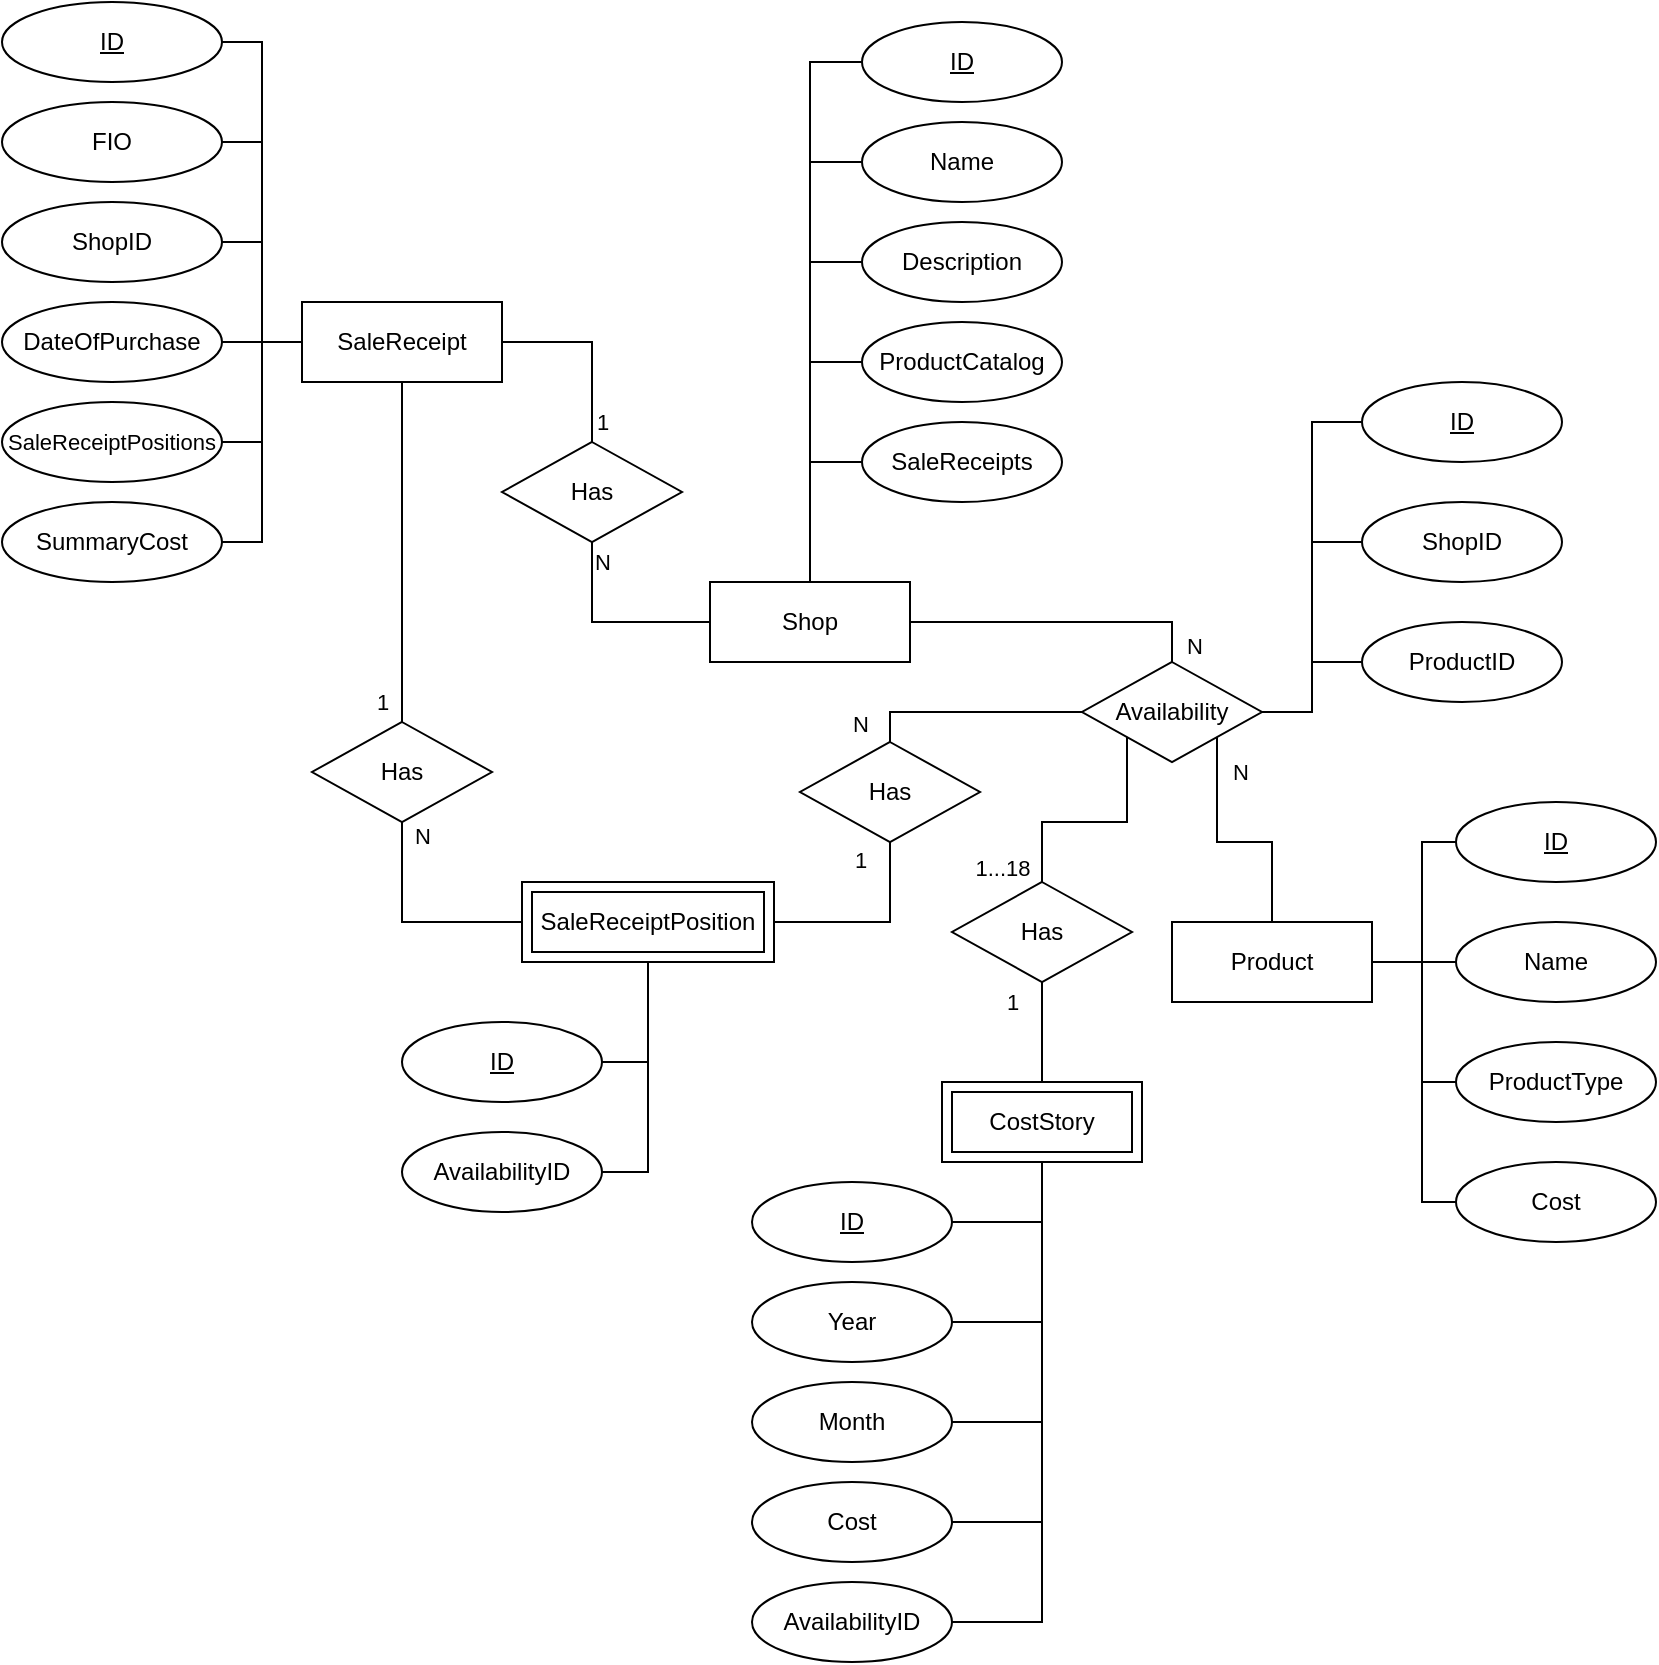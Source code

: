 <mxfile version="16.5.1" type="device"><diagram id="wQ1o6pGlBWSBRa1OvJjj" name="Страница 1"><mxGraphModel dx="1102" dy="865" grid="1" gridSize="10" guides="1" tooltips="1" connect="1" arrows="1" fold="1" page="1" pageScale="1" pageWidth="827" pageHeight="1169" math="0" shadow="0"><root><mxCell id="0"/><mxCell id="1" parent="0"/><mxCell id="YRElEjRcTY8QlFEJpvM5-30" value="1" style="edgeStyle=orthogonalEdgeStyle;rounded=0;orthogonalLoop=1;jettySize=auto;html=1;exitX=0.5;exitY=1;exitDx=0;exitDy=0;entryX=0.5;entryY=0;entryDx=0;entryDy=0;endArrow=none;endFill=0;" parent="1" source="YRElEjRcTY8QlFEJpvM5-1" target="YRElEjRcTY8QlFEJpvM5-28" edge="1"><mxGeometry x="0.882" y="-10" relative="1" as="geometry"><mxPoint as="offset"/></mxGeometry></mxCell><mxCell id="YRElEjRcTY8QlFEJpvM5-78" style="edgeStyle=orthogonalEdgeStyle;rounded=0;orthogonalLoop=1;jettySize=auto;html=1;exitX=1;exitY=0.5;exitDx=0;exitDy=0;entryX=0.5;entryY=0;entryDx=0;entryDy=0;endArrow=none;endFill=0;" parent="1" source="YRElEjRcTY8QlFEJpvM5-1" target="YRElEjRcTY8QlFEJpvM5-29" edge="1"><mxGeometry relative="1" as="geometry"/></mxCell><mxCell id="YRElEjRcTY8QlFEJpvM5-79" value="1" style="edgeLabel;html=1;align=center;verticalAlign=middle;resizable=0;points=[];" parent="YRElEjRcTY8QlFEJpvM5-78" vertex="1" connectable="0"><mxGeometry x="0.263" y="2" relative="1" as="geometry"><mxPoint x="3" y="25" as="offset"/></mxGeometry></mxCell><mxCell id="YRElEjRcTY8QlFEJpvM5-1" value="SaleReceipt" style="whiteSpace=wrap;html=1;align=center;" parent="1" vertex="1"><mxGeometry x="150" y="150" width="100" height="40" as="geometry"/></mxCell><mxCell id="YRElEjRcTY8QlFEJpvM5-62" value="N" style="edgeStyle=orthogonalEdgeStyle;rounded=0;orthogonalLoop=1;jettySize=auto;html=1;exitX=1;exitY=0.5;exitDx=0;exitDy=0;entryX=0.5;entryY=0;entryDx=0;entryDy=0;endArrow=none;endFill=0;" parent="1" source="YRElEjRcTY8QlFEJpvM5-2" target="YRElEjRcTY8QlFEJpvM5-81" edge="1"><mxGeometry x="0.897" y="11" relative="1" as="geometry"><mxPoint x="629" y="330" as="targetPoint"/><Array as="points"><mxPoint x="585" y="310"/></Array><mxPoint as="offset"/></mxGeometry></mxCell><mxCell id="YRElEjRcTY8QlFEJpvM5-2" value="Shop" style="whiteSpace=wrap;html=1;align=center;" parent="1" vertex="1"><mxGeometry x="354" y="290" width="100" height="40" as="geometry"/></mxCell><mxCell id="YRElEjRcTY8QlFEJpvM5-3" value="Product" style="whiteSpace=wrap;html=1;align=center;" parent="1" vertex="1"><mxGeometry x="585" y="460" width="100" height="40" as="geometry"/></mxCell><mxCell id="YRElEjRcTY8QlFEJpvM5-11" style="edgeStyle=orthogonalEdgeStyle;rounded=0;orthogonalLoop=1;jettySize=auto;html=1;exitX=0;exitY=0.5;exitDx=0;exitDy=0;entryX=0.5;entryY=0;entryDx=0;entryDy=0;endArrow=none;endFill=0;" parent="1" source="YRElEjRcTY8QlFEJpvM5-6" target="YRElEjRcTY8QlFEJpvM5-2" edge="1"><mxGeometry relative="1" as="geometry"/></mxCell><mxCell id="YRElEjRcTY8QlFEJpvM5-6" value="ID" style="ellipse;whiteSpace=wrap;html=1;align=center;fontStyle=4;" parent="1" vertex="1"><mxGeometry x="430" y="10" width="100" height="40" as="geometry"/></mxCell><mxCell id="YRElEjRcTY8QlFEJpvM5-12" style="edgeStyle=orthogonalEdgeStyle;rounded=0;orthogonalLoop=1;jettySize=auto;html=1;exitX=0;exitY=0.5;exitDx=0;exitDy=0;entryX=0.5;entryY=0;entryDx=0;entryDy=0;endArrow=none;endFill=0;" parent="1" source="YRElEjRcTY8QlFEJpvM5-7" target="YRElEjRcTY8QlFEJpvM5-2" edge="1"><mxGeometry relative="1" as="geometry"/></mxCell><mxCell id="YRElEjRcTY8QlFEJpvM5-7" value="Name" style="ellipse;whiteSpace=wrap;html=1;align=center;" parent="1" vertex="1"><mxGeometry x="430" y="60" width="100" height="40" as="geometry"/></mxCell><mxCell id="YRElEjRcTY8QlFEJpvM5-13" style="edgeStyle=orthogonalEdgeStyle;rounded=0;orthogonalLoop=1;jettySize=auto;html=1;exitX=0;exitY=0.5;exitDx=0;exitDy=0;endArrow=none;endFill=0;entryX=0.5;entryY=0;entryDx=0;entryDy=0;" parent="1" source="YRElEjRcTY8QlFEJpvM5-8" target="YRElEjRcTY8QlFEJpvM5-2" edge="1"><mxGeometry relative="1" as="geometry"><mxPoint x="410" y="270" as="targetPoint"/></mxGeometry></mxCell><mxCell id="YRElEjRcTY8QlFEJpvM5-8" value="Description" style="ellipse;whiteSpace=wrap;html=1;align=center;" parent="1" vertex="1"><mxGeometry x="430" y="110" width="100" height="40" as="geometry"/></mxCell><mxCell id="YRElEjRcTY8QlFEJpvM5-14" style="edgeStyle=orthogonalEdgeStyle;rounded=0;orthogonalLoop=1;jettySize=auto;html=1;exitX=0;exitY=0.5;exitDx=0;exitDy=0;entryX=0.5;entryY=0;entryDx=0;entryDy=0;endArrow=none;endFill=0;" parent="1" source="YRElEjRcTY8QlFEJpvM5-9" target="YRElEjRcTY8QlFEJpvM5-2" edge="1"><mxGeometry relative="1" as="geometry"/></mxCell><mxCell id="YRElEjRcTY8QlFEJpvM5-9" value="ProductCatalog" style="ellipse;whiteSpace=wrap;html=1;align=center;" parent="1" vertex="1"><mxGeometry x="430" y="160" width="100" height="40" as="geometry"/></mxCell><mxCell id="YRElEjRcTY8QlFEJpvM5-15" style="edgeStyle=orthogonalEdgeStyle;rounded=0;orthogonalLoop=1;jettySize=auto;html=1;exitX=0;exitY=0.5;exitDx=0;exitDy=0;entryX=0.5;entryY=0;entryDx=0;entryDy=0;endArrow=none;endFill=0;" parent="1" source="YRElEjRcTY8QlFEJpvM5-10" target="YRElEjRcTY8QlFEJpvM5-2" edge="1"><mxGeometry relative="1" as="geometry"/></mxCell><mxCell id="YRElEjRcTY8QlFEJpvM5-10" value="SaleReceipts" style="ellipse;whiteSpace=wrap;html=1;align=center;" parent="1" vertex="1"><mxGeometry x="430" y="210" width="100" height="40" as="geometry"/></mxCell><mxCell id="YRElEjRcTY8QlFEJpvM5-17" style="edgeStyle=orthogonalEdgeStyle;rounded=0;orthogonalLoop=1;jettySize=auto;html=1;exitX=1;exitY=0.5;exitDx=0;exitDy=0;entryX=0;entryY=0.5;entryDx=0;entryDy=0;endArrow=none;endFill=0;" parent="1" source="YRElEjRcTY8QlFEJpvM5-16" target="YRElEjRcTY8QlFEJpvM5-1" edge="1"><mxGeometry relative="1" as="geometry"/></mxCell><mxCell id="YRElEjRcTY8QlFEJpvM5-16" value="ID" style="ellipse;whiteSpace=wrap;html=1;align=center;fontStyle=4;" parent="1" vertex="1"><mxGeometry width="110" height="40" as="geometry"/></mxCell><mxCell id="YRElEjRcTY8QlFEJpvM5-24" style="edgeStyle=orthogonalEdgeStyle;rounded=0;orthogonalLoop=1;jettySize=auto;html=1;exitX=1;exitY=0.5;exitDx=0;exitDy=0;entryX=0;entryY=0.5;entryDx=0;entryDy=0;endArrow=none;endFill=0;" parent="1" source="YRElEjRcTY8QlFEJpvM5-18" target="YRElEjRcTY8QlFEJpvM5-1" edge="1"><mxGeometry relative="1" as="geometry"/></mxCell><mxCell id="YRElEjRcTY8QlFEJpvM5-18" value="FIO" style="ellipse;whiteSpace=wrap;html=1;align=center;" parent="1" vertex="1"><mxGeometry y="50" width="110" height="40" as="geometry"/></mxCell><mxCell id="YRElEjRcTY8QlFEJpvM5-25" style="edgeStyle=orthogonalEdgeStyle;rounded=0;orthogonalLoop=1;jettySize=auto;html=1;exitX=1;exitY=0.5;exitDx=0;exitDy=0;endArrow=none;endFill=0;entryX=0;entryY=0.5;entryDx=0;entryDy=0;" parent="1" source="YRElEjRcTY8QlFEJpvM5-19" target="YRElEjRcTY8QlFEJpvM5-1" edge="1"><mxGeometry relative="1" as="geometry"><mxPoint x="140" y="150" as="targetPoint"/></mxGeometry></mxCell><mxCell id="YRElEjRcTY8QlFEJpvM5-19" value="ShopID" style="ellipse;whiteSpace=wrap;html=1;align=center;" parent="1" vertex="1"><mxGeometry y="100" width="110" height="40" as="geometry"/></mxCell><mxCell id="YRElEjRcTY8QlFEJpvM5-26" style="edgeStyle=orthogonalEdgeStyle;rounded=0;orthogonalLoop=1;jettySize=auto;html=1;exitX=1;exitY=0.5;exitDx=0;exitDy=0;entryX=0;entryY=0.5;entryDx=0;entryDy=0;endArrow=none;endFill=0;" parent="1" source="YRElEjRcTY8QlFEJpvM5-20" target="YRElEjRcTY8QlFEJpvM5-1" edge="1"><mxGeometry relative="1" as="geometry"/></mxCell><mxCell id="YRElEjRcTY8QlFEJpvM5-20" value="DateOfPurchase" style="ellipse;whiteSpace=wrap;html=1;align=center;" parent="1" vertex="1"><mxGeometry y="150" width="110" height="40" as="geometry"/></mxCell><mxCell id="YRElEjRcTY8QlFEJpvM5-23" style="edgeStyle=orthogonalEdgeStyle;rounded=0;orthogonalLoop=1;jettySize=auto;html=1;exitX=1;exitY=0.5;exitDx=0;exitDy=0;entryX=0;entryY=0.5;entryDx=0;entryDy=0;endArrow=none;endFill=0;" parent="1" source="YRElEjRcTY8QlFEJpvM5-21" target="YRElEjRcTY8QlFEJpvM5-1" edge="1"><mxGeometry relative="1" as="geometry"/></mxCell><mxCell id="YRElEjRcTY8QlFEJpvM5-21" value="&lt;font style=&quot;font-size: 11px&quot;&gt;SaleReceiptPositions&lt;/font&gt;" style="ellipse;whiteSpace=wrap;html=1;align=center;" parent="1" vertex="1"><mxGeometry y="200" width="110" height="40" as="geometry"/></mxCell><mxCell id="YRElEjRcTY8QlFEJpvM5-27" style="edgeStyle=orthogonalEdgeStyle;rounded=0;orthogonalLoop=1;jettySize=auto;html=1;exitX=1;exitY=0.5;exitDx=0;exitDy=0;entryX=0;entryY=0.5;entryDx=0;entryDy=0;endArrow=none;endFill=0;" parent="1" source="YRElEjRcTY8QlFEJpvM5-22" target="YRElEjRcTY8QlFEJpvM5-1" edge="1"><mxGeometry relative="1" as="geometry"/></mxCell><mxCell id="YRElEjRcTY8QlFEJpvM5-22" value="SummaryCost" style="ellipse;whiteSpace=wrap;html=1;align=center;" parent="1" vertex="1"><mxGeometry y="250" width="110" height="40" as="geometry"/></mxCell><mxCell id="YRElEjRcTY8QlFEJpvM5-33" value="N" style="edgeStyle=orthogonalEdgeStyle;rounded=0;orthogonalLoop=1;jettySize=auto;html=1;exitX=0.5;exitY=1;exitDx=0;exitDy=0;entryX=0;entryY=0.5;entryDx=0;entryDy=0;endArrow=none;endFill=0;" parent="1" source="YRElEjRcTY8QlFEJpvM5-28" target="YRElEjRcTY8QlFEJpvM5-32" edge="1"><mxGeometry x="-0.875" y="10" relative="1" as="geometry"><mxPoint as="offset"/></mxGeometry></mxCell><mxCell id="YRElEjRcTY8QlFEJpvM5-28" value="Has" style="shape=rhombus;perimeter=rhombusPerimeter;whiteSpace=wrap;html=1;align=center;" parent="1" vertex="1"><mxGeometry x="155" y="360" width="90" height="50" as="geometry"/></mxCell><mxCell id="YRElEjRcTY8QlFEJpvM5-37" style="edgeStyle=orthogonalEdgeStyle;rounded=0;orthogonalLoop=1;jettySize=auto;html=1;exitX=0.5;exitY=1;exitDx=0;exitDy=0;entryX=0;entryY=0.5;entryDx=0;entryDy=0;endArrow=none;endFill=0;" parent="1" source="YRElEjRcTY8QlFEJpvM5-29" target="YRElEjRcTY8QlFEJpvM5-2" edge="1"><mxGeometry relative="1" as="geometry"/></mxCell><mxCell id="YRElEjRcTY8QlFEJpvM5-80" value="N" style="edgeLabel;html=1;align=center;verticalAlign=middle;resizable=0;points=[];" parent="YRElEjRcTY8QlFEJpvM5-37" vertex="1" connectable="0"><mxGeometry x="-0.353" y="3" relative="1" as="geometry"><mxPoint x="2" y="-22" as="offset"/></mxGeometry></mxCell><mxCell id="YRElEjRcTY8QlFEJpvM5-29" value="Has" style="shape=rhombus;perimeter=rhombusPerimeter;whiteSpace=wrap;html=1;align=center;" parent="1" vertex="1"><mxGeometry x="250" y="220" width="90" height="50" as="geometry"/></mxCell><mxCell id="YRElEjRcTY8QlFEJpvM5-72" style="edgeStyle=orthogonalEdgeStyle;rounded=0;orthogonalLoop=1;jettySize=auto;html=1;exitX=0.5;exitY=1;exitDx=0;exitDy=0;entryX=1;entryY=0.5;entryDx=0;entryDy=0;endArrow=none;endFill=0;" parent="1" source="YRElEjRcTY8QlFEJpvM5-32" target="YRElEjRcTY8QlFEJpvM5-70" edge="1"><mxGeometry relative="1" as="geometry"/></mxCell><mxCell id="YRElEjRcTY8QlFEJpvM5-75" value="1" style="edgeStyle=orthogonalEdgeStyle;rounded=0;orthogonalLoop=1;jettySize=auto;html=1;exitX=1;exitY=0.5;exitDx=0;exitDy=0;entryX=0.5;entryY=1;entryDx=0;entryDy=0;endArrow=none;endFill=0;" parent="1" source="YRElEjRcTY8QlFEJpvM5-32" target="YRElEjRcTY8QlFEJpvM5-74" edge="1"><mxGeometry x="0.817" y="15" relative="1" as="geometry"><mxPoint as="offset"/></mxGeometry></mxCell><mxCell id="YRElEjRcTY8QlFEJpvM5-32" value="SaleReceiptPosition" style="shape=ext;margin=3;double=1;whiteSpace=wrap;html=1;align=center;" parent="1" vertex="1"><mxGeometry x="260" y="440" width="126" height="40" as="geometry"/></mxCell><mxCell id="YRElEjRcTY8QlFEJpvM5-42" style="edgeStyle=orthogonalEdgeStyle;rounded=0;orthogonalLoop=1;jettySize=auto;html=1;exitX=1;exitY=0.5;exitDx=0;exitDy=0;entryX=0.5;entryY=1;entryDx=0;entryDy=0;endArrow=none;endFill=0;" parent="1" source="YRElEjRcTY8QlFEJpvM5-38" target="YRElEjRcTY8QlFEJpvM5-47" edge="1"><mxGeometry relative="1" as="geometry"><mxPoint x="509" y="570" as="targetPoint"/></mxGeometry></mxCell><mxCell id="YRElEjRcTY8QlFEJpvM5-38" value="ID" style="ellipse;whiteSpace=wrap;html=1;align=center;fontStyle=4;" parent="1" vertex="1"><mxGeometry x="375" y="590" width="100" height="40" as="geometry"/></mxCell><mxCell id="YRElEjRcTY8QlFEJpvM5-43" style="edgeStyle=orthogonalEdgeStyle;rounded=0;orthogonalLoop=1;jettySize=auto;html=1;exitX=1;exitY=0.5;exitDx=0;exitDy=0;endArrow=none;endFill=0;entryX=0.5;entryY=1;entryDx=0;entryDy=0;" parent="1" source="YRElEjRcTY8QlFEJpvM5-39" target="YRElEjRcTY8QlFEJpvM5-47" edge="1"><mxGeometry relative="1" as="geometry"><mxPoint x="509" y="570" as="targetPoint"/></mxGeometry></mxCell><mxCell id="YRElEjRcTY8QlFEJpvM5-39" value="Year" style="ellipse;whiteSpace=wrap;html=1;align=center;" parent="1" vertex="1"><mxGeometry x="375" y="640" width="100" height="40" as="geometry"/></mxCell><mxCell id="YRElEjRcTY8QlFEJpvM5-44" style="edgeStyle=orthogonalEdgeStyle;rounded=0;orthogonalLoop=1;jettySize=auto;html=1;exitX=1;exitY=0.5;exitDx=0;exitDy=0;entryX=0.5;entryY=1;entryDx=0;entryDy=0;endArrow=none;endFill=0;" parent="1" source="YRElEjRcTY8QlFEJpvM5-40" target="YRElEjRcTY8QlFEJpvM5-47" edge="1"><mxGeometry relative="1" as="geometry"><mxPoint x="509" y="570" as="targetPoint"/></mxGeometry></mxCell><mxCell id="YRElEjRcTY8QlFEJpvM5-40" value="Month" style="ellipse;whiteSpace=wrap;html=1;align=center;" parent="1" vertex="1"><mxGeometry x="375" y="690" width="100" height="40" as="geometry"/></mxCell><mxCell id="YRElEjRcTY8QlFEJpvM5-45" style="edgeStyle=orthogonalEdgeStyle;rounded=0;orthogonalLoop=1;jettySize=auto;html=1;exitX=1;exitY=0.5;exitDx=0;exitDy=0;endArrow=none;endFill=0;entryX=0.5;entryY=1;entryDx=0;entryDy=0;" parent="1" source="YRElEjRcTY8QlFEJpvM5-41" target="YRElEjRcTY8QlFEJpvM5-47" edge="1"><mxGeometry relative="1" as="geometry"><mxPoint x="525" y="580" as="targetPoint"/></mxGeometry></mxCell><mxCell id="YRElEjRcTY8QlFEJpvM5-41" value="Cost" style="ellipse;whiteSpace=wrap;html=1;align=center;" parent="1" vertex="1"><mxGeometry x="375" y="740" width="100" height="40" as="geometry"/></mxCell><mxCell id="YRElEjRcTY8QlFEJpvM5-48" value="1" style="edgeStyle=orthogonalEdgeStyle;rounded=0;orthogonalLoop=1;jettySize=auto;html=1;entryX=0.5;entryY=0;entryDx=0;entryDy=0;endArrow=none;endFill=0;exitX=0.5;exitY=1;exitDx=0;exitDy=0;" parent="1" source="wU-vu6_fC_G1OkEaOG5T-4" target="YRElEjRcTY8QlFEJpvM5-47" edge="1"><mxGeometry x="-0.6" y="-15" relative="1" as="geometry"><mxPoint as="offset"/><mxPoint x="519" y="460" as="sourcePoint"/></mxGeometry></mxCell><mxCell id="YRElEjRcTY8QlFEJpvM5-47" value="CostStory" style="shape=ext;margin=3;double=1;whiteSpace=wrap;html=1;align=center;" parent="1" vertex="1"><mxGeometry x="470" y="540" width="100" height="40" as="geometry"/></mxCell><mxCell id="YRElEjRcTY8QlFEJpvM5-51" style="edgeStyle=orthogonalEdgeStyle;rounded=0;orthogonalLoop=1;jettySize=auto;html=1;exitX=0;exitY=0.5;exitDx=0;exitDy=0;entryX=1;entryY=0.5;entryDx=0;entryDy=0;endArrow=none;endFill=0;" parent="1" source="YRElEjRcTY8QlFEJpvM5-50" target="YRElEjRcTY8QlFEJpvM5-3" edge="1"><mxGeometry relative="1" as="geometry"><Array as="points"><mxPoint x="710" y="420"/><mxPoint x="710" y="480"/></Array></mxGeometry></mxCell><mxCell id="YRElEjRcTY8QlFEJpvM5-50" value="ID" style="ellipse;whiteSpace=wrap;html=1;align=center;fontStyle=4;" parent="1" vertex="1"><mxGeometry x="727" y="400" width="100" height="40" as="geometry"/></mxCell><mxCell id="YRElEjRcTY8QlFEJpvM5-56" style="edgeStyle=orthogonalEdgeStyle;rounded=0;orthogonalLoop=1;jettySize=auto;html=1;exitX=0;exitY=0.5;exitDx=0;exitDy=0;entryX=1;entryY=0.5;entryDx=0;entryDy=0;endArrow=none;endFill=0;" parent="1" source="YRElEjRcTY8QlFEJpvM5-52" target="YRElEjRcTY8QlFEJpvM5-3" edge="1"><mxGeometry relative="1" as="geometry"><Array as="points"><mxPoint x="720" y="480"/><mxPoint x="720" y="480"/></Array></mxGeometry></mxCell><mxCell id="YRElEjRcTY8QlFEJpvM5-52" value="Name" style="ellipse;whiteSpace=wrap;html=1;align=center;" parent="1" vertex="1"><mxGeometry x="727" y="460" width="100" height="40" as="geometry"/></mxCell><mxCell id="YRElEjRcTY8QlFEJpvM5-57" style="edgeStyle=orthogonalEdgeStyle;rounded=0;orthogonalLoop=1;jettySize=auto;html=1;exitX=0;exitY=0.5;exitDx=0;exitDy=0;entryX=1;entryY=0.5;entryDx=0;entryDy=0;endArrow=none;endFill=0;" parent="1" source="YRElEjRcTY8QlFEJpvM5-53" target="YRElEjRcTY8QlFEJpvM5-3" edge="1"><mxGeometry relative="1" as="geometry"><Array as="points"><mxPoint x="710" y="540"/><mxPoint x="710" y="480"/></Array></mxGeometry></mxCell><mxCell id="YRElEjRcTY8QlFEJpvM5-53" value="ProductType" style="ellipse;whiteSpace=wrap;html=1;align=center;" parent="1" vertex="1"><mxGeometry x="727" y="520" width="100" height="40" as="geometry"/></mxCell><mxCell id="YRElEjRcTY8QlFEJpvM5-63" value="N" style="edgeStyle=orthogonalEdgeStyle;rounded=0;orthogonalLoop=1;jettySize=auto;html=1;entryX=0.5;entryY=0;entryDx=0;entryDy=0;endArrow=none;endFill=0;exitX=1;exitY=1;exitDx=0;exitDy=0;" parent="1" source="YRElEjRcTY8QlFEJpvM5-81" target="YRElEjRcTY8QlFEJpvM5-3" edge="1"><mxGeometry x="-0.714" y="11" relative="1" as="geometry"><mxPoint x="620" y="390" as="sourcePoint"/><mxPoint as="offset"/></mxGeometry></mxCell><mxCell id="YRElEjRcTY8QlFEJpvM5-68" style="edgeStyle=orthogonalEdgeStyle;rounded=0;orthogonalLoop=1;jettySize=auto;html=1;exitX=0;exitY=0.5;exitDx=0;exitDy=0;entryX=1;entryY=0.5;entryDx=0;entryDy=0;endArrow=none;endFill=0;" parent="1" source="YRElEjRcTY8QlFEJpvM5-64" target="YRElEjRcTY8QlFEJpvM5-81" edge="1"><mxGeometry relative="1" as="geometry"><mxPoint x="679" y="350" as="targetPoint"/></mxGeometry></mxCell><mxCell id="YRElEjRcTY8QlFEJpvM5-64" value="ShopID" style="ellipse;whiteSpace=wrap;html=1;align=center;" parent="1" vertex="1"><mxGeometry x="680" y="250" width="100" height="40" as="geometry"/></mxCell><mxCell id="YRElEjRcTY8QlFEJpvM5-69" style="edgeStyle=orthogonalEdgeStyle;rounded=0;orthogonalLoop=1;jettySize=auto;html=1;exitX=0;exitY=0.5;exitDx=0;exitDy=0;entryX=1;entryY=0.5;entryDx=0;entryDy=0;endArrow=none;endFill=0;" parent="1" source="YRElEjRcTY8QlFEJpvM5-65" target="YRElEjRcTY8QlFEJpvM5-81" edge="1"><mxGeometry relative="1" as="geometry"><mxPoint x="679" y="350" as="targetPoint"/></mxGeometry></mxCell><mxCell id="YRElEjRcTY8QlFEJpvM5-65" value="ProductID" style="ellipse;whiteSpace=wrap;html=1;align=center;" parent="1" vertex="1"><mxGeometry x="680" y="310" width="100" height="40" as="geometry"/></mxCell><mxCell id="YRElEjRcTY8QlFEJpvM5-67" style="edgeStyle=orthogonalEdgeStyle;rounded=0;orthogonalLoop=1;jettySize=auto;html=1;exitX=0;exitY=0.5;exitDx=0;exitDy=0;entryX=1;entryY=0.5;entryDx=0;entryDy=0;endArrow=none;endFill=0;" parent="1" source="YRElEjRcTY8QlFEJpvM5-66" target="YRElEjRcTY8QlFEJpvM5-81" edge="1"><mxGeometry relative="1" as="geometry"><mxPoint x="679" y="350" as="targetPoint"/></mxGeometry></mxCell><mxCell id="YRElEjRcTY8QlFEJpvM5-66" value="ID" style="ellipse;whiteSpace=wrap;html=1;align=center;fontStyle=4;" parent="1" vertex="1"><mxGeometry x="680" y="190" width="100" height="40" as="geometry"/></mxCell><mxCell id="YRElEjRcTY8QlFEJpvM5-70" value="ID" style="ellipse;whiteSpace=wrap;html=1;align=center;fontStyle=4;" parent="1" vertex="1"><mxGeometry x="200" y="510" width="100" height="40" as="geometry"/></mxCell><mxCell id="YRElEjRcTY8QlFEJpvM5-73" style="edgeStyle=orthogonalEdgeStyle;rounded=0;orthogonalLoop=1;jettySize=auto;html=1;exitX=1;exitY=0.5;exitDx=0;exitDy=0;entryX=0.5;entryY=1;entryDx=0;entryDy=0;endArrow=none;endFill=0;" parent="1" source="YRElEjRcTY8QlFEJpvM5-71" target="YRElEjRcTY8QlFEJpvM5-32" edge="1"><mxGeometry relative="1" as="geometry"/></mxCell><mxCell id="YRElEjRcTY8QlFEJpvM5-71" value="AvailabilityID" style="ellipse;whiteSpace=wrap;html=1;align=center;" parent="1" vertex="1"><mxGeometry x="200" y="565" width="100" height="40" as="geometry"/></mxCell><mxCell id="YRElEjRcTY8QlFEJpvM5-76" value="N" style="edgeStyle=orthogonalEdgeStyle;rounded=0;orthogonalLoop=1;jettySize=auto;html=1;exitX=0.5;exitY=0;exitDx=0;exitDy=0;entryX=0;entryY=0.5;entryDx=0;entryDy=0;endArrow=none;endFill=0;" parent="1" source="YRElEjRcTY8QlFEJpvM5-74" target="YRElEjRcTY8QlFEJpvM5-81" edge="1"><mxGeometry x="-0.839" y="15" relative="1" as="geometry"><mxPoint x="579" y="350" as="targetPoint"/><mxPoint as="offset"/><Array as="points"><mxPoint x="444" y="355"/></Array></mxGeometry></mxCell><mxCell id="YRElEjRcTY8QlFEJpvM5-74" value="Has" style="shape=rhombus;perimeter=rhombusPerimeter;whiteSpace=wrap;html=1;align=center;" parent="1" vertex="1"><mxGeometry x="399" y="370" width="90" height="50" as="geometry"/></mxCell><mxCell id="wU-vu6_fC_G1OkEaOG5T-5" value="1...18" style="edgeStyle=orthogonalEdgeStyle;rounded=0;orthogonalLoop=1;jettySize=auto;html=1;exitX=0;exitY=1;exitDx=0;exitDy=0;entryX=0.5;entryY=0;entryDx=0;entryDy=0;endArrow=none;endFill=0;" parent="1" source="YRElEjRcTY8QlFEJpvM5-81" target="wU-vu6_fC_G1OkEaOG5T-4" edge="1"><mxGeometry x="0.882" y="-20" relative="1" as="geometry"><Array as="points"><mxPoint x="563" y="410"/><mxPoint x="520" y="410"/></Array><mxPoint as="offset"/></mxGeometry></mxCell><mxCell id="YRElEjRcTY8QlFEJpvM5-81" value="Availability" style="shape=rhombus;perimeter=rhombusPerimeter;whiteSpace=wrap;html=1;align=center;" parent="1" vertex="1"><mxGeometry x="540" y="330" width="90" height="50" as="geometry"/></mxCell><mxCell id="wU-vu6_fC_G1OkEaOG5T-4" value="Has" style="shape=rhombus;perimeter=rhombusPerimeter;whiteSpace=wrap;html=1;align=center;" parent="1" vertex="1"><mxGeometry x="475" y="440" width="90" height="50" as="geometry"/></mxCell><mxCell id="wU-vu6_fC_G1OkEaOG5T-7" style="edgeStyle=orthogonalEdgeStyle;rounded=0;orthogonalLoop=1;jettySize=auto;html=1;exitX=1;exitY=0.5;exitDx=0;exitDy=0;entryX=0.5;entryY=1;entryDx=0;entryDy=0;endArrow=none;endFill=0;" parent="1" source="wU-vu6_fC_G1OkEaOG5T-6" target="YRElEjRcTY8QlFEJpvM5-47" edge="1"><mxGeometry relative="1" as="geometry"/></mxCell><mxCell id="wU-vu6_fC_G1OkEaOG5T-6" value="AvailabilityID" style="ellipse;whiteSpace=wrap;html=1;align=center;" parent="1" vertex="1"><mxGeometry x="375" y="790" width="100" height="40" as="geometry"/></mxCell><mxCell id="h_zKkEoWqx17hayCv24k-2" style="edgeStyle=orthogonalEdgeStyle;rounded=0;orthogonalLoop=1;jettySize=auto;html=1;exitX=0;exitY=0.5;exitDx=0;exitDy=0;entryX=1;entryY=0.5;entryDx=0;entryDy=0;endArrow=none;endFill=0;" edge="1" parent="1" source="h_zKkEoWqx17hayCv24k-1" target="YRElEjRcTY8QlFEJpvM5-3"><mxGeometry relative="1" as="geometry"><Array as="points"><mxPoint x="710" y="600"/><mxPoint x="710" y="480"/></Array></mxGeometry></mxCell><mxCell id="h_zKkEoWqx17hayCv24k-1" value="Cost" style="ellipse;whiteSpace=wrap;html=1;align=center;" vertex="1" parent="1"><mxGeometry x="727" y="580" width="100" height="40" as="geometry"/></mxCell></root></mxGraphModel></diagram></mxfile>
